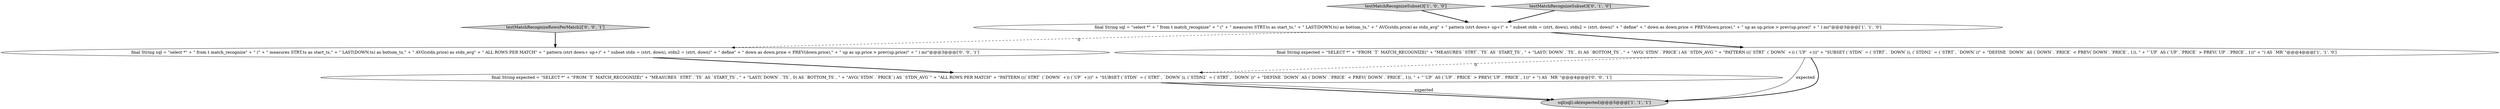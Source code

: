 digraph {
3 [style = filled, label = "final String expected = \"SELECT *\" + \"FROM `T` MATCH_RECOGNIZE(\" + \"MEASURES `STRT`.`TS` AS `START_TS`, \" + \"LAST(`DOWN`.`TS`, 0) AS `BOTTOM_TS`, \" + \"AVG(`STDN`.`PRICE`) AS `STDN_AVG`\" + \"PATTERN (((`STRT` (`DOWN` +)) (`UP` +)))\" + \"SUBSET (`STDN` = (`STRT`, `DOWN`)), (`STDN2` = (`STRT`, `DOWN`))\" + \"DEFINE `DOWN` AS (`DOWN`.`PRICE` < PREV(`DOWN`.`PRICE`, 1)), \" + \"`UP` AS (`UP`.`PRICE` > PREV(`UP`.`PRICE`, 1))\" + \") AS `MR`\"@@@4@@@['1', '1', '0']", fillcolor = white, shape = ellipse image = "AAA0AAABBB1BBB"];
5 [style = filled, label = "final String expected = \"SELECT *\" + \"FROM `T` MATCH_RECOGNIZE(\" + \"MEASURES `STRT`.`TS` AS `START_TS`, \" + \"LAST(`DOWN`.`TS`, 0) AS `BOTTOM_TS`, \" + \"AVG(`STDN`.`PRICE`) AS `STDN_AVG`\" + \"ALL ROWS PER MATCH\" + \"PATTERN (((`STRT` (`DOWN` +)) (`UP` +)))\" + \"SUBSET (`STDN` = (`STRT`, `DOWN`)), (`STDN2` = (`STRT`, `DOWN`))\" + \"DEFINE `DOWN` AS (`DOWN`.`PRICE` < PREV(`DOWN`.`PRICE`, 1)), \" + \"`UP` AS (`UP`.`PRICE` > PREV(`UP`.`PRICE`, 1))\" + \") AS `MR`\"@@@4@@@['0', '0', '1']", fillcolor = white, shape = ellipse image = "AAA0AAABBB3BBB"];
0 [style = filled, label = "testMatchRecognizeSubset3['1', '0', '0']", fillcolor = lightgray, shape = diamond image = "AAA0AAABBB1BBB"];
4 [style = filled, label = "testMatchRecognizeSubset3['0', '1', '0']", fillcolor = lightgray, shape = diamond image = "AAA0AAABBB2BBB"];
7 [style = filled, label = "final String sql = \"select *\" + \" from t match_recognize\" + \" (\" + \" measures STRT.ts as start_ts,\" + \" LAST(DOWN.ts) as bottom_ts,\" + \" AVG(stdn.price) as stdn_avg\" + \" ALL ROWS PER MATCH\" + \" pattern (strt down+ up+)\" + \" subset stdn = (strt, down), stdn2 = (strt, down)\" + \" define\" + \" down as down.price < PREV(down.price),\" + \" up as up.price > prev(up.price)\" + \" ) mr\"@@@3@@@['0', '0', '1']", fillcolor = white, shape = ellipse image = "AAA0AAABBB3BBB"];
6 [style = filled, label = "testMatchRecognizeRowsPerMatch2['0', '0', '1']", fillcolor = lightgray, shape = diamond image = "AAA0AAABBB3BBB"];
2 [style = filled, label = "sql(sql).ok(expected)@@@5@@@['1', '1', '1']", fillcolor = lightgray, shape = ellipse image = "AAA0AAABBB1BBB"];
1 [style = filled, label = "final String sql = \"select *\" + \" from t match_recognize\" + \" (\" + \" measures STRT.ts as start_ts,\" + \" LAST(DOWN.ts) as bottom_ts,\" + \" AVG(stdn.price) as stdn_avg\" + \" pattern (strt down+ up+)\" + \" subset stdn = (strt, down), stdn2 = (strt, down)\" + \" define\" + \" down as down.price < PREV(down.price),\" + \" up as up.price > prev(up.price)\" + \" ) mr\"@@@3@@@['1', '1', '0']", fillcolor = white, shape = ellipse image = "AAA0AAABBB1BBB"];
1->3 [style = bold, label=""];
3->5 [style = dashed, label="0"];
3->2 [style = solid, label="expected"];
5->2 [style = bold, label=""];
7->5 [style = bold, label=""];
4->1 [style = bold, label=""];
1->7 [style = dashed, label="0"];
3->2 [style = bold, label=""];
6->7 [style = bold, label=""];
0->1 [style = bold, label=""];
5->2 [style = solid, label="expected"];
}

